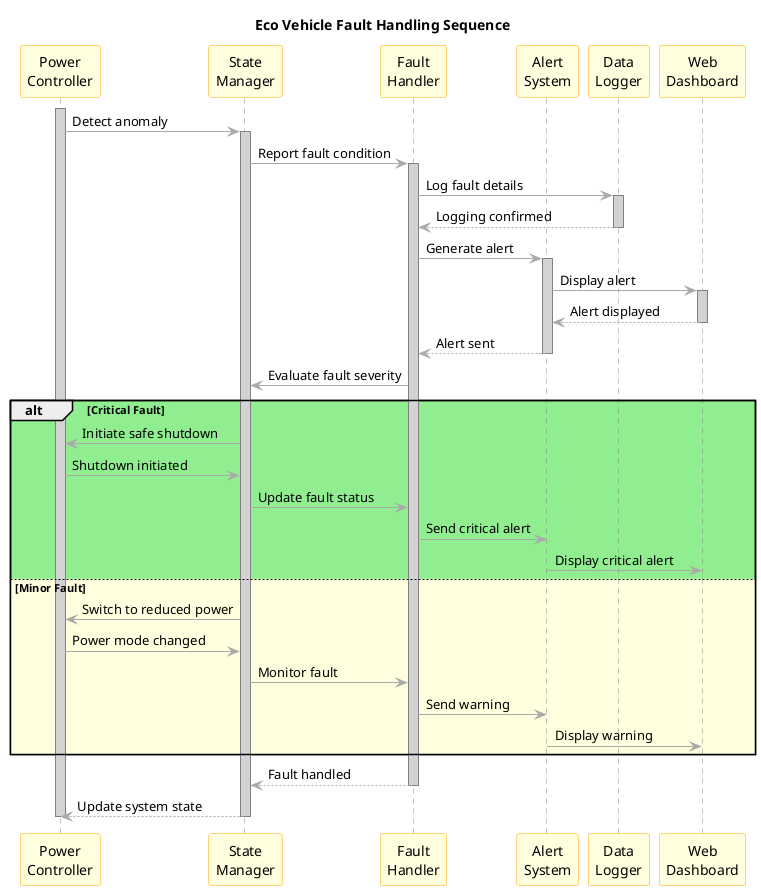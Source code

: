 @startuml Fault Handling Sequence

skinparam sequence {
    ParticipantBackgroundColor LightYellow
    ParticipantBorderColor Orange
    ArrowColor DarkGray
    LifeLineBackgroundColor LightGray
    LifeLineBorderColor Gray
}

title Eco Vehicle Fault Handling Sequence

participant "Power\nController" as PC
participant "State\nManager" as SM
participant "Fault\nHandler" as FH
participant "Alert\nSystem" as AS
participant "Data\nLogger" as DL
participant "Web\nDashboard" as WD

activate PC
PC -> SM: Detect anomaly
activate SM

SM -> FH: Report fault condition
activate FH

FH -> DL: Log fault details
activate DL
DL --> FH: Logging confirmed
deactivate DL

FH -> AS: Generate alert
activate AS
AS -> WD: Display alert
activate WD
WD --> AS: Alert displayed
deactivate WD
AS --> FH: Alert sent
deactivate AS

FH -> SM: Evaluate fault severity
alt #LightGreen Critical Fault
    SM -> PC: Initiate safe shutdown
    PC -> SM: Shutdown initiated
    SM -> FH: Update fault status
    FH -> AS: Send critical alert
    AS -> WD: Display critical alert
else #LightYellow Minor Fault
    SM -> PC: Switch to reduced power
    PC -> SM: Power mode changed
    SM -> FH: Monitor fault
    FH -> AS: Send warning
    AS -> WD: Display warning
end

FH --> SM: Fault handled
deactivate FH
SM --> PC: Update system state
deactivate SM
deactivate PC

@enduml
